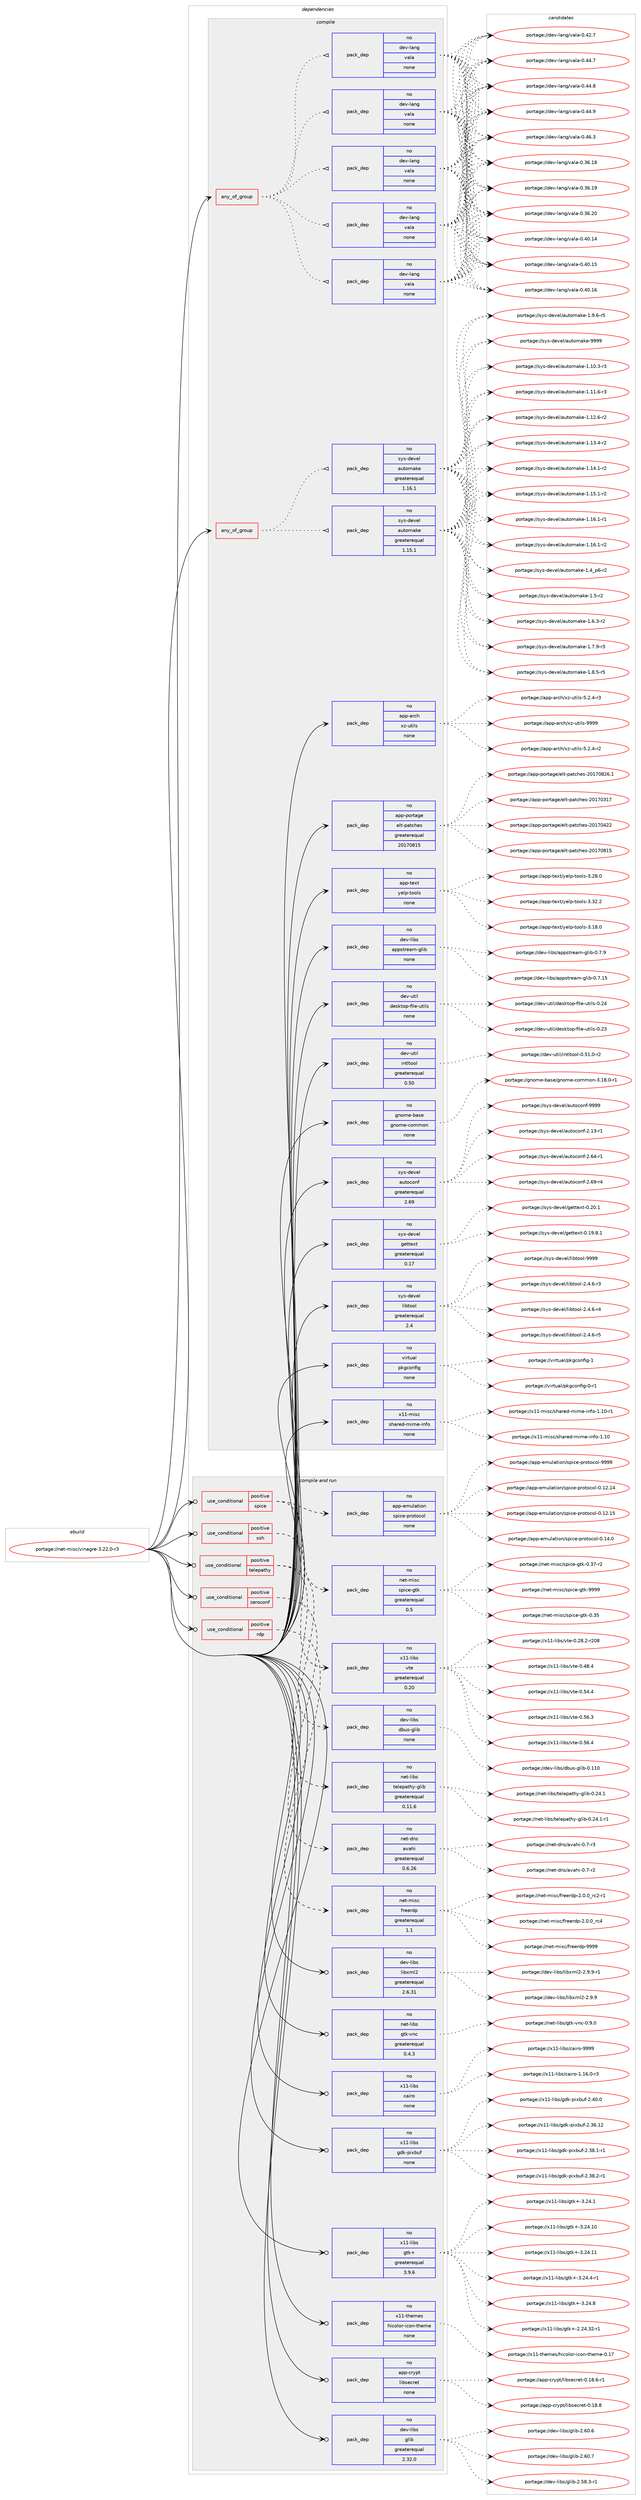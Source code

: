 digraph prolog {

# *************
# Graph options
# *************

newrank=true;
concentrate=true;
compound=true;
graph [rankdir=LR,fontname=Helvetica,fontsize=10,ranksep=1.5];#, ranksep=2.5, nodesep=0.2];
edge  [arrowhead=vee];
node  [fontname=Helvetica,fontsize=10];

# **********
# The ebuild
# **********

subgraph cluster_leftcol {
color=gray;
rank=same;
label=<<i>ebuild</i>>;
id [label="portage://net-misc/vinagre-3.22.0-r3", color=red, width=4, href="../net-misc/vinagre-3.22.0-r3.svg"];
}

# ****************
# The dependencies
# ****************

subgraph cluster_midcol {
color=gray;
label=<<i>dependencies</i>>;
subgraph cluster_compile {
fillcolor="#eeeeee";
style=filled;
label=<<i>compile</i>>;
subgraph any6057 {
dependency370912 [label=<<TABLE BORDER="0" CELLBORDER="1" CELLSPACING="0" CELLPADDING="4"><TR><TD CELLPADDING="10">any_of_group</TD></TR></TABLE>>, shape=none, color=red];subgraph pack271898 {
dependency370913 [label=<<TABLE BORDER="0" CELLBORDER="1" CELLSPACING="0" CELLPADDING="4" WIDTH="220"><TR><TD ROWSPAN="6" CELLPADDING="30">pack_dep</TD></TR><TR><TD WIDTH="110">no</TD></TR><TR><TD>dev-lang</TD></TR><TR><TD>vala</TD></TR><TR><TD>none</TD></TR><TR><TD></TD></TR></TABLE>>, shape=none, color=blue];
}
dependency370912:e -> dependency370913:w [weight=20,style="dotted",arrowhead="oinv"];
subgraph pack271899 {
dependency370914 [label=<<TABLE BORDER="0" CELLBORDER="1" CELLSPACING="0" CELLPADDING="4" WIDTH="220"><TR><TD ROWSPAN="6" CELLPADDING="30">pack_dep</TD></TR><TR><TD WIDTH="110">no</TD></TR><TR><TD>dev-lang</TD></TR><TR><TD>vala</TD></TR><TR><TD>none</TD></TR><TR><TD></TD></TR></TABLE>>, shape=none, color=blue];
}
dependency370912:e -> dependency370914:w [weight=20,style="dotted",arrowhead="oinv"];
subgraph pack271900 {
dependency370915 [label=<<TABLE BORDER="0" CELLBORDER="1" CELLSPACING="0" CELLPADDING="4" WIDTH="220"><TR><TD ROWSPAN="6" CELLPADDING="30">pack_dep</TD></TR><TR><TD WIDTH="110">no</TD></TR><TR><TD>dev-lang</TD></TR><TR><TD>vala</TD></TR><TR><TD>none</TD></TR><TR><TD></TD></TR></TABLE>>, shape=none, color=blue];
}
dependency370912:e -> dependency370915:w [weight=20,style="dotted",arrowhead="oinv"];
subgraph pack271901 {
dependency370916 [label=<<TABLE BORDER="0" CELLBORDER="1" CELLSPACING="0" CELLPADDING="4" WIDTH="220"><TR><TD ROWSPAN="6" CELLPADDING="30">pack_dep</TD></TR><TR><TD WIDTH="110">no</TD></TR><TR><TD>dev-lang</TD></TR><TR><TD>vala</TD></TR><TR><TD>none</TD></TR><TR><TD></TD></TR></TABLE>>, shape=none, color=blue];
}
dependency370912:e -> dependency370916:w [weight=20,style="dotted",arrowhead="oinv"];
subgraph pack271902 {
dependency370917 [label=<<TABLE BORDER="0" CELLBORDER="1" CELLSPACING="0" CELLPADDING="4" WIDTH="220"><TR><TD ROWSPAN="6" CELLPADDING="30">pack_dep</TD></TR><TR><TD WIDTH="110">no</TD></TR><TR><TD>dev-lang</TD></TR><TR><TD>vala</TD></TR><TR><TD>none</TD></TR><TR><TD></TD></TR></TABLE>>, shape=none, color=blue];
}
dependency370912:e -> dependency370917:w [weight=20,style="dotted",arrowhead="oinv"];
}
id:e -> dependency370912:w [weight=20,style="solid",arrowhead="vee"];
subgraph any6058 {
dependency370918 [label=<<TABLE BORDER="0" CELLBORDER="1" CELLSPACING="0" CELLPADDING="4"><TR><TD CELLPADDING="10">any_of_group</TD></TR></TABLE>>, shape=none, color=red];subgraph pack271903 {
dependency370919 [label=<<TABLE BORDER="0" CELLBORDER="1" CELLSPACING="0" CELLPADDING="4" WIDTH="220"><TR><TD ROWSPAN="6" CELLPADDING="30">pack_dep</TD></TR><TR><TD WIDTH="110">no</TD></TR><TR><TD>sys-devel</TD></TR><TR><TD>automake</TD></TR><TR><TD>greaterequal</TD></TR><TR><TD>1.16.1</TD></TR></TABLE>>, shape=none, color=blue];
}
dependency370918:e -> dependency370919:w [weight=20,style="dotted",arrowhead="oinv"];
subgraph pack271904 {
dependency370920 [label=<<TABLE BORDER="0" CELLBORDER="1" CELLSPACING="0" CELLPADDING="4" WIDTH="220"><TR><TD ROWSPAN="6" CELLPADDING="30">pack_dep</TD></TR><TR><TD WIDTH="110">no</TD></TR><TR><TD>sys-devel</TD></TR><TR><TD>automake</TD></TR><TR><TD>greaterequal</TD></TR><TR><TD>1.15.1</TD></TR></TABLE>>, shape=none, color=blue];
}
dependency370918:e -> dependency370920:w [weight=20,style="dotted",arrowhead="oinv"];
}
id:e -> dependency370918:w [weight=20,style="solid",arrowhead="vee"];
subgraph pack271905 {
dependency370921 [label=<<TABLE BORDER="0" CELLBORDER="1" CELLSPACING="0" CELLPADDING="4" WIDTH="220"><TR><TD ROWSPAN="6" CELLPADDING="30">pack_dep</TD></TR><TR><TD WIDTH="110">no</TD></TR><TR><TD>app-arch</TD></TR><TR><TD>xz-utils</TD></TR><TR><TD>none</TD></TR><TR><TD></TD></TR></TABLE>>, shape=none, color=blue];
}
id:e -> dependency370921:w [weight=20,style="solid",arrowhead="vee"];
subgraph pack271906 {
dependency370922 [label=<<TABLE BORDER="0" CELLBORDER="1" CELLSPACING="0" CELLPADDING="4" WIDTH="220"><TR><TD ROWSPAN="6" CELLPADDING="30">pack_dep</TD></TR><TR><TD WIDTH="110">no</TD></TR><TR><TD>app-portage</TD></TR><TR><TD>elt-patches</TD></TR><TR><TD>greaterequal</TD></TR><TR><TD>20170815</TD></TR></TABLE>>, shape=none, color=blue];
}
id:e -> dependency370922:w [weight=20,style="solid",arrowhead="vee"];
subgraph pack271907 {
dependency370923 [label=<<TABLE BORDER="0" CELLBORDER="1" CELLSPACING="0" CELLPADDING="4" WIDTH="220"><TR><TD ROWSPAN="6" CELLPADDING="30">pack_dep</TD></TR><TR><TD WIDTH="110">no</TD></TR><TR><TD>app-text</TD></TR><TR><TD>yelp-tools</TD></TR><TR><TD>none</TD></TR><TR><TD></TD></TR></TABLE>>, shape=none, color=blue];
}
id:e -> dependency370923:w [weight=20,style="solid",arrowhead="vee"];
subgraph pack271908 {
dependency370924 [label=<<TABLE BORDER="0" CELLBORDER="1" CELLSPACING="0" CELLPADDING="4" WIDTH="220"><TR><TD ROWSPAN="6" CELLPADDING="30">pack_dep</TD></TR><TR><TD WIDTH="110">no</TD></TR><TR><TD>dev-libs</TD></TR><TR><TD>appstream-glib</TD></TR><TR><TD>none</TD></TR><TR><TD></TD></TR></TABLE>>, shape=none, color=blue];
}
id:e -> dependency370924:w [weight=20,style="solid",arrowhead="vee"];
subgraph pack271909 {
dependency370925 [label=<<TABLE BORDER="0" CELLBORDER="1" CELLSPACING="0" CELLPADDING="4" WIDTH="220"><TR><TD ROWSPAN="6" CELLPADDING="30">pack_dep</TD></TR><TR><TD WIDTH="110">no</TD></TR><TR><TD>dev-util</TD></TR><TR><TD>desktop-file-utils</TD></TR><TR><TD>none</TD></TR><TR><TD></TD></TR></TABLE>>, shape=none, color=blue];
}
id:e -> dependency370925:w [weight=20,style="solid",arrowhead="vee"];
subgraph pack271910 {
dependency370926 [label=<<TABLE BORDER="0" CELLBORDER="1" CELLSPACING="0" CELLPADDING="4" WIDTH="220"><TR><TD ROWSPAN="6" CELLPADDING="30">pack_dep</TD></TR><TR><TD WIDTH="110">no</TD></TR><TR><TD>dev-util</TD></TR><TR><TD>intltool</TD></TR><TR><TD>greaterequal</TD></TR><TR><TD>0.50</TD></TR></TABLE>>, shape=none, color=blue];
}
id:e -> dependency370926:w [weight=20,style="solid",arrowhead="vee"];
subgraph pack271911 {
dependency370927 [label=<<TABLE BORDER="0" CELLBORDER="1" CELLSPACING="0" CELLPADDING="4" WIDTH="220"><TR><TD ROWSPAN="6" CELLPADDING="30">pack_dep</TD></TR><TR><TD WIDTH="110">no</TD></TR><TR><TD>gnome-base</TD></TR><TR><TD>gnome-common</TD></TR><TR><TD>none</TD></TR><TR><TD></TD></TR></TABLE>>, shape=none, color=blue];
}
id:e -> dependency370927:w [weight=20,style="solid",arrowhead="vee"];
subgraph pack271912 {
dependency370928 [label=<<TABLE BORDER="0" CELLBORDER="1" CELLSPACING="0" CELLPADDING="4" WIDTH="220"><TR><TD ROWSPAN="6" CELLPADDING="30">pack_dep</TD></TR><TR><TD WIDTH="110">no</TD></TR><TR><TD>sys-devel</TD></TR><TR><TD>autoconf</TD></TR><TR><TD>greaterequal</TD></TR><TR><TD>2.69</TD></TR></TABLE>>, shape=none, color=blue];
}
id:e -> dependency370928:w [weight=20,style="solid",arrowhead="vee"];
subgraph pack271913 {
dependency370929 [label=<<TABLE BORDER="0" CELLBORDER="1" CELLSPACING="0" CELLPADDING="4" WIDTH="220"><TR><TD ROWSPAN="6" CELLPADDING="30">pack_dep</TD></TR><TR><TD WIDTH="110">no</TD></TR><TR><TD>sys-devel</TD></TR><TR><TD>gettext</TD></TR><TR><TD>greaterequal</TD></TR><TR><TD>0.17</TD></TR></TABLE>>, shape=none, color=blue];
}
id:e -> dependency370929:w [weight=20,style="solid",arrowhead="vee"];
subgraph pack271914 {
dependency370930 [label=<<TABLE BORDER="0" CELLBORDER="1" CELLSPACING="0" CELLPADDING="4" WIDTH="220"><TR><TD ROWSPAN="6" CELLPADDING="30">pack_dep</TD></TR><TR><TD WIDTH="110">no</TD></TR><TR><TD>sys-devel</TD></TR><TR><TD>libtool</TD></TR><TR><TD>greaterequal</TD></TR><TR><TD>2.4</TD></TR></TABLE>>, shape=none, color=blue];
}
id:e -> dependency370930:w [weight=20,style="solid",arrowhead="vee"];
subgraph pack271915 {
dependency370931 [label=<<TABLE BORDER="0" CELLBORDER="1" CELLSPACING="0" CELLPADDING="4" WIDTH="220"><TR><TD ROWSPAN="6" CELLPADDING="30">pack_dep</TD></TR><TR><TD WIDTH="110">no</TD></TR><TR><TD>virtual</TD></TR><TR><TD>pkgconfig</TD></TR><TR><TD>none</TD></TR><TR><TD></TD></TR></TABLE>>, shape=none, color=blue];
}
id:e -> dependency370931:w [weight=20,style="solid",arrowhead="vee"];
subgraph pack271916 {
dependency370932 [label=<<TABLE BORDER="0" CELLBORDER="1" CELLSPACING="0" CELLPADDING="4" WIDTH="220"><TR><TD ROWSPAN="6" CELLPADDING="30">pack_dep</TD></TR><TR><TD WIDTH="110">no</TD></TR><TR><TD>x11-misc</TD></TR><TR><TD>shared-mime-info</TD></TR><TR><TD>none</TD></TR><TR><TD></TD></TR></TABLE>>, shape=none, color=blue];
}
id:e -> dependency370932:w [weight=20,style="solid",arrowhead="vee"];
}
subgraph cluster_compileandrun {
fillcolor="#eeeeee";
style=filled;
label=<<i>compile and run</i>>;
subgraph cond92768 {
dependency370933 [label=<<TABLE BORDER="0" CELLBORDER="1" CELLSPACING="0" CELLPADDING="4"><TR><TD ROWSPAN="3" CELLPADDING="10">use_conditional</TD></TR><TR><TD>positive</TD></TR><TR><TD>rdp</TD></TR></TABLE>>, shape=none, color=red];
subgraph pack271917 {
dependency370934 [label=<<TABLE BORDER="0" CELLBORDER="1" CELLSPACING="0" CELLPADDING="4" WIDTH="220"><TR><TD ROWSPAN="6" CELLPADDING="30">pack_dep</TD></TR><TR><TD WIDTH="110">no</TD></TR><TR><TD>net-misc</TD></TR><TR><TD>freerdp</TD></TR><TR><TD>greaterequal</TD></TR><TR><TD>1.1</TD></TR></TABLE>>, shape=none, color=blue];
}
dependency370933:e -> dependency370934:w [weight=20,style="dashed",arrowhead="vee"];
}
id:e -> dependency370933:w [weight=20,style="solid",arrowhead="odotvee"];
subgraph cond92769 {
dependency370935 [label=<<TABLE BORDER="0" CELLBORDER="1" CELLSPACING="0" CELLPADDING="4"><TR><TD ROWSPAN="3" CELLPADDING="10">use_conditional</TD></TR><TR><TD>positive</TD></TR><TR><TD>spice</TD></TR></TABLE>>, shape=none, color=red];
subgraph pack271918 {
dependency370936 [label=<<TABLE BORDER="0" CELLBORDER="1" CELLSPACING="0" CELLPADDING="4" WIDTH="220"><TR><TD ROWSPAN="6" CELLPADDING="30">pack_dep</TD></TR><TR><TD WIDTH="110">no</TD></TR><TR><TD>app-emulation</TD></TR><TR><TD>spice-protocol</TD></TR><TR><TD>none</TD></TR><TR><TD></TD></TR></TABLE>>, shape=none, color=blue];
}
dependency370935:e -> dependency370936:w [weight=20,style="dashed",arrowhead="vee"];
subgraph pack271919 {
dependency370937 [label=<<TABLE BORDER="0" CELLBORDER="1" CELLSPACING="0" CELLPADDING="4" WIDTH="220"><TR><TD ROWSPAN="6" CELLPADDING="30">pack_dep</TD></TR><TR><TD WIDTH="110">no</TD></TR><TR><TD>net-misc</TD></TR><TR><TD>spice-gtk</TD></TR><TR><TD>greaterequal</TD></TR><TR><TD>0.5</TD></TR></TABLE>>, shape=none, color=blue];
}
dependency370935:e -> dependency370937:w [weight=20,style="dashed",arrowhead="vee"];
}
id:e -> dependency370935:w [weight=20,style="solid",arrowhead="odotvee"];
subgraph cond92770 {
dependency370938 [label=<<TABLE BORDER="0" CELLBORDER="1" CELLSPACING="0" CELLPADDING="4"><TR><TD ROWSPAN="3" CELLPADDING="10">use_conditional</TD></TR><TR><TD>positive</TD></TR><TR><TD>ssh</TD></TR></TABLE>>, shape=none, color=red];
subgraph pack271920 {
dependency370939 [label=<<TABLE BORDER="0" CELLBORDER="1" CELLSPACING="0" CELLPADDING="4" WIDTH="220"><TR><TD ROWSPAN="6" CELLPADDING="30">pack_dep</TD></TR><TR><TD WIDTH="110">no</TD></TR><TR><TD>x11-libs</TD></TR><TR><TD>vte</TD></TR><TR><TD>greaterequal</TD></TR><TR><TD>0.20</TD></TR></TABLE>>, shape=none, color=blue];
}
dependency370938:e -> dependency370939:w [weight=20,style="dashed",arrowhead="vee"];
}
id:e -> dependency370938:w [weight=20,style="solid",arrowhead="odotvee"];
subgraph cond92771 {
dependency370940 [label=<<TABLE BORDER="0" CELLBORDER="1" CELLSPACING="0" CELLPADDING="4"><TR><TD ROWSPAN="3" CELLPADDING="10">use_conditional</TD></TR><TR><TD>positive</TD></TR><TR><TD>telepathy</TD></TR></TABLE>>, shape=none, color=red];
subgraph pack271921 {
dependency370941 [label=<<TABLE BORDER="0" CELLBORDER="1" CELLSPACING="0" CELLPADDING="4" WIDTH="220"><TR><TD ROWSPAN="6" CELLPADDING="30">pack_dep</TD></TR><TR><TD WIDTH="110">no</TD></TR><TR><TD>dev-libs</TD></TR><TR><TD>dbus-glib</TD></TR><TR><TD>none</TD></TR><TR><TD></TD></TR></TABLE>>, shape=none, color=blue];
}
dependency370940:e -> dependency370941:w [weight=20,style="dashed",arrowhead="vee"];
subgraph pack271922 {
dependency370942 [label=<<TABLE BORDER="0" CELLBORDER="1" CELLSPACING="0" CELLPADDING="4" WIDTH="220"><TR><TD ROWSPAN="6" CELLPADDING="30">pack_dep</TD></TR><TR><TD WIDTH="110">no</TD></TR><TR><TD>net-libs</TD></TR><TR><TD>telepathy-glib</TD></TR><TR><TD>greaterequal</TD></TR><TR><TD>0.11.6</TD></TR></TABLE>>, shape=none, color=blue];
}
dependency370940:e -> dependency370942:w [weight=20,style="dashed",arrowhead="vee"];
}
id:e -> dependency370940:w [weight=20,style="solid",arrowhead="odotvee"];
subgraph cond92772 {
dependency370943 [label=<<TABLE BORDER="0" CELLBORDER="1" CELLSPACING="0" CELLPADDING="4"><TR><TD ROWSPAN="3" CELLPADDING="10">use_conditional</TD></TR><TR><TD>positive</TD></TR><TR><TD>zeroconf</TD></TR></TABLE>>, shape=none, color=red];
subgraph pack271923 {
dependency370944 [label=<<TABLE BORDER="0" CELLBORDER="1" CELLSPACING="0" CELLPADDING="4" WIDTH="220"><TR><TD ROWSPAN="6" CELLPADDING="30">pack_dep</TD></TR><TR><TD WIDTH="110">no</TD></TR><TR><TD>net-dns</TD></TR><TR><TD>avahi</TD></TR><TR><TD>greaterequal</TD></TR><TR><TD>0.6.26</TD></TR></TABLE>>, shape=none, color=blue];
}
dependency370943:e -> dependency370944:w [weight=20,style="dashed",arrowhead="vee"];
}
id:e -> dependency370943:w [weight=20,style="solid",arrowhead="odotvee"];
subgraph pack271924 {
dependency370945 [label=<<TABLE BORDER="0" CELLBORDER="1" CELLSPACING="0" CELLPADDING="4" WIDTH="220"><TR><TD ROWSPAN="6" CELLPADDING="30">pack_dep</TD></TR><TR><TD WIDTH="110">no</TD></TR><TR><TD>app-crypt</TD></TR><TR><TD>libsecret</TD></TR><TR><TD>none</TD></TR><TR><TD></TD></TR></TABLE>>, shape=none, color=blue];
}
id:e -> dependency370945:w [weight=20,style="solid",arrowhead="odotvee"];
subgraph pack271925 {
dependency370946 [label=<<TABLE BORDER="0" CELLBORDER="1" CELLSPACING="0" CELLPADDING="4" WIDTH="220"><TR><TD ROWSPAN="6" CELLPADDING="30">pack_dep</TD></TR><TR><TD WIDTH="110">no</TD></TR><TR><TD>dev-libs</TD></TR><TR><TD>glib</TD></TR><TR><TD>greaterequal</TD></TR><TR><TD>2.32.0</TD></TR></TABLE>>, shape=none, color=blue];
}
id:e -> dependency370946:w [weight=20,style="solid",arrowhead="odotvee"];
subgraph pack271926 {
dependency370947 [label=<<TABLE BORDER="0" CELLBORDER="1" CELLSPACING="0" CELLPADDING="4" WIDTH="220"><TR><TD ROWSPAN="6" CELLPADDING="30">pack_dep</TD></TR><TR><TD WIDTH="110">no</TD></TR><TR><TD>dev-libs</TD></TR><TR><TD>libxml2</TD></TR><TR><TD>greaterequal</TD></TR><TR><TD>2.6.31</TD></TR></TABLE>>, shape=none, color=blue];
}
id:e -> dependency370947:w [weight=20,style="solid",arrowhead="odotvee"];
subgraph pack271927 {
dependency370948 [label=<<TABLE BORDER="0" CELLBORDER="1" CELLSPACING="0" CELLPADDING="4" WIDTH="220"><TR><TD ROWSPAN="6" CELLPADDING="30">pack_dep</TD></TR><TR><TD WIDTH="110">no</TD></TR><TR><TD>net-libs</TD></TR><TR><TD>gtk-vnc</TD></TR><TR><TD>greaterequal</TD></TR><TR><TD>0.4.3</TD></TR></TABLE>>, shape=none, color=blue];
}
id:e -> dependency370948:w [weight=20,style="solid",arrowhead="odotvee"];
subgraph pack271928 {
dependency370949 [label=<<TABLE BORDER="0" CELLBORDER="1" CELLSPACING="0" CELLPADDING="4" WIDTH="220"><TR><TD ROWSPAN="6" CELLPADDING="30">pack_dep</TD></TR><TR><TD WIDTH="110">no</TD></TR><TR><TD>x11-libs</TD></TR><TR><TD>cairo</TD></TR><TR><TD>none</TD></TR><TR><TD></TD></TR></TABLE>>, shape=none, color=blue];
}
id:e -> dependency370949:w [weight=20,style="solid",arrowhead="odotvee"];
subgraph pack271929 {
dependency370950 [label=<<TABLE BORDER="0" CELLBORDER="1" CELLSPACING="0" CELLPADDING="4" WIDTH="220"><TR><TD ROWSPAN="6" CELLPADDING="30">pack_dep</TD></TR><TR><TD WIDTH="110">no</TD></TR><TR><TD>x11-libs</TD></TR><TR><TD>gdk-pixbuf</TD></TR><TR><TD>none</TD></TR><TR><TD></TD></TR></TABLE>>, shape=none, color=blue];
}
id:e -> dependency370950:w [weight=20,style="solid",arrowhead="odotvee"];
subgraph pack271930 {
dependency370951 [label=<<TABLE BORDER="0" CELLBORDER="1" CELLSPACING="0" CELLPADDING="4" WIDTH="220"><TR><TD ROWSPAN="6" CELLPADDING="30">pack_dep</TD></TR><TR><TD WIDTH="110">no</TD></TR><TR><TD>x11-libs</TD></TR><TR><TD>gtk+</TD></TR><TR><TD>greaterequal</TD></TR><TR><TD>3.9.6</TD></TR></TABLE>>, shape=none, color=blue];
}
id:e -> dependency370951:w [weight=20,style="solid",arrowhead="odotvee"];
subgraph pack271931 {
dependency370952 [label=<<TABLE BORDER="0" CELLBORDER="1" CELLSPACING="0" CELLPADDING="4" WIDTH="220"><TR><TD ROWSPAN="6" CELLPADDING="30">pack_dep</TD></TR><TR><TD WIDTH="110">no</TD></TR><TR><TD>x11-themes</TD></TR><TR><TD>hicolor-icon-theme</TD></TR><TR><TD>none</TD></TR><TR><TD></TD></TR></TABLE>>, shape=none, color=blue];
}
id:e -> dependency370952:w [weight=20,style="solid",arrowhead="odotvee"];
}
subgraph cluster_run {
fillcolor="#eeeeee";
style=filled;
label=<<i>run</i>>;
}
}

# **************
# The candidates
# **************

subgraph cluster_choices {
rank=same;
color=gray;
label=<<i>candidates</i>>;

subgraph choice271898 {
color=black;
nodesep=1;
choiceportage10010111845108971101034711897108974548465154464956 [label="portage://dev-lang/vala-0.36.18", color=red, width=4,href="../dev-lang/vala-0.36.18.svg"];
choiceportage10010111845108971101034711897108974548465154464957 [label="portage://dev-lang/vala-0.36.19", color=red, width=4,href="../dev-lang/vala-0.36.19.svg"];
choiceportage10010111845108971101034711897108974548465154465048 [label="portage://dev-lang/vala-0.36.20", color=red, width=4,href="../dev-lang/vala-0.36.20.svg"];
choiceportage10010111845108971101034711897108974548465248464952 [label="portage://dev-lang/vala-0.40.14", color=red, width=4,href="../dev-lang/vala-0.40.14.svg"];
choiceportage10010111845108971101034711897108974548465248464953 [label="portage://dev-lang/vala-0.40.15", color=red, width=4,href="../dev-lang/vala-0.40.15.svg"];
choiceportage10010111845108971101034711897108974548465248464954 [label="portage://dev-lang/vala-0.40.16", color=red, width=4,href="../dev-lang/vala-0.40.16.svg"];
choiceportage100101118451089711010347118971089745484652504655 [label="portage://dev-lang/vala-0.42.7", color=red, width=4,href="../dev-lang/vala-0.42.7.svg"];
choiceportage100101118451089711010347118971089745484652524655 [label="portage://dev-lang/vala-0.44.7", color=red, width=4,href="../dev-lang/vala-0.44.7.svg"];
choiceportage100101118451089711010347118971089745484652524656 [label="portage://dev-lang/vala-0.44.8", color=red, width=4,href="../dev-lang/vala-0.44.8.svg"];
choiceportage100101118451089711010347118971089745484652524657 [label="portage://dev-lang/vala-0.44.9", color=red, width=4,href="../dev-lang/vala-0.44.9.svg"];
choiceportage100101118451089711010347118971089745484652544651 [label="portage://dev-lang/vala-0.46.3", color=red, width=4,href="../dev-lang/vala-0.46.3.svg"];
dependency370913:e -> choiceportage10010111845108971101034711897108974548465154464956:w [style=dotted,weight="100"];
dependency370913:e -> choiceportage10010111845108971101034711897108974548465154464957:w [style=dotted,weight="100"];
dependency370913:e -> choiceportage10010111845108971101034711897108974548465154465048:w [style=dotted,weight="100"];
dependency370913:e -> choiceportage10010111845108971101034711897108974548465248464952:w [style=dotted,weight="100"];
dependency370913:e -> choiceportage10010111845108971101034711897108974548465248464953:w [style=dotted,weight="100"];
dependency370913:e -> choiceportage10010111845108971101034711897108974548465248464954:w [style=dotted,weight="100"];
dependency370913:e -> choiceportage100101118451089711010347118971089745484652504655:w [style=dotted,weight="100"];
dependency370913:e -> choiceportage100101118451089711010347118971089745484652524655:w [style=dotted,weight="100"];
dependency370913:e -> choiceportage100101118451089711010347118971089745484652524656:w [style=dotted,weight="100"];
dependency370913:e -> choiceportage100101118451089711010347118971089745484652524657:w [style=dotted,weight="100"];
dependency370913:e -> choiceportage100101118451089711010347118971089745484652544651:w [style=dotted,weight="100"];
}
subgraph choice271899 {
color=black;
nodesep=1;
choiceportage10010111845108971101034711897108974548465154464956 [label="portage://dev-lang/vala-0.36.18", color=red, width=4,href="../dev-lang/vala-0.36.18.svg"];
choiceportage10010111845108971101034711897108974548465154464957 [label="portage://dev-lang/vala-0.36.19", color=red, width=4,href="../dev-lang/vala-0.36.19.svg"];
choiceportage10010111845108971101034711897108974548465154465048 [label="portage://dev-lang/vala-0.36.20", color=red, width=4,href="../dev-lang/vala-0.36.20.svg"];
choiceportage10010111845108971101034711897108974548465248464952 [label="portage://dev-lang/vala-0.40.14", color=red, width=4,href="../dev-lang/vala-0.40.14.svg"];
choiceportage10010111845108971101034711897108974548465248464953 [label="portage://dev-lang/vala-0.40.15", color=red, width=4,href="../dev-lang/vala-0.40.15.svg"];
choiceportage10010111845108971101034711897108974548465248464954 [label="portage://dev-lang/vala-0.40.16", color=red, width=4,href="../dev-lang/vala-0.40.16.svg"];
choiceportage100101118451089711010347118971089745484652504655 [label="portage://dev-lang/vala-0.42.7", color=red, width=4,href="../dev-lang/vala-0.42.7.svg"];
choiceportage100101118451089711010347118971089745484652524655 [label="portage://dev-lang/vala-0.44.7", color=red, width=4,href="../dev-lang/vala-0.44.7.svg"];
choiceportage100101118451089711010347118971089745484652524656 [label="portage://dev-lang/vala-0.44.8", color=red, width=4,href="../dev-lang/vala-0.44.8.svg"];
choiceportage100101118451089711010347118971089745484652524657 [label="portage://dev-lang/vala-0.44.9", color=red, width=4,href="../dev-lang/vala-0.44.9.svg"];
choiceportage100101118451089711010347118971089745484652544651 [label="portage://dev-lang/vala-0.46.3", color=red, width=4,href="../dev-lang/vala-0.46.3.svg"];
dependency370914:e -> choiceportage10010111845108971101034711897108974548465154464956:w [style=dotted,weight="100"];
dependency370914:e -> choiceportage10010111845108971101034711897108974548465154464957:w [style=dotted,weight="100"];
dependency370914:e -> choiceportage10010111845108971101034711897108974548465154465048:w [style=dotted,weight="100"];
dependency370914:e -> choiceportage10010111845108971101034711897108974548465248464952:w [style=dotted,weight="100"];
dependency370914:e -> choiceportage10010111845108971101034711897108974548465248464953:w [style=dotted,weight="100"];
dependency370914:e -> choiceportage10010111845108971101034711897108974548465248464954:w [style=dotted,weight="100"];
dependency370914:e -> choiceportage100101118451089711010347118971089745484652504655:w [style=dotted,weight="100"];
dependency370914:e -> choiceportage100101118451089711010347118971089745484652524655:w [style=dotted,weight="100"];
dependency370914:e -> choiceportage100101118451089711010347118971089745484652524656:w [style=dotted,weight="100"];
dependency370914:e -> choiceportage100101118451089711010347118971089745484652524657:w [style=dotted,weight="100"];
dependency370914:e -> choiceportage100101118451089711010347118971089745484652544651:w [style=dotted,weight="100"];
}
subgraph choice271900 {
color=black;
nodesep=1;
choiceportage10010111845108971101034711897108974548465154464956 [label="portage://dev-lang/vala-0.36.18", color=red, width=4,href="../dev-lang/vala-0.36.18.svg"];
choiceportage10010111845108971101034711897108974548465154464957 [label="portage://dev-lang/vala-0.36.19", color=red, width=4,href="../dev-lang/vala-0.36.19.svg"];
choiceportage10010111845108971101034711897108974548465154465048 [label="portage://dev-lang/vala-0.36.20", color=red, width=4,href="../dev-lang/vala-0.36.20.svg"];
choiceportage10010111845108971101034711897108974548465248464952 [label="portage://dev-lang/vala-0.40.14", color=red, width=4,href="../dev-lang/vala-0.40.14.svg"];
choiceportage10010111845108971101034711897108974548465248464953 [label="portage://dev-lang/vala-0.40.15", color=red, width=4,href="../dev-lang/vala-0.40.15.svg"];
choiceportage10010111845108971101034711897108974548465248464954 [label="portage://dev-lang/vala-0.40.16", color=red, width=4,href="../dev-lang/vala-0.40.16.svg"];
choiceportage100101118451089711010347118971089745484652504655 [label="portage://dev-lang/vala-0.42.7", color=red, width=4,href="../dev-lang/vala-0.42.7.svg"];
choiceportage100101118451089711010347118971089745484652524655 [label="portage://dev-lang/vala-0.44.7", color=red, width=4,href="../dev-lang/vala-0.44.7.svg"];
choiceportage100101118451089711010347118971089745484652524656 [label="portage://dev-lang/vala-0.44.8", color=red, width=4,href="../dev-lang/vala-0.44.8.svg"];
choiceportage100101118451089711010347118971089745484652524657 [label="portage://dev-lang/vala-0.44.9", color=red, width=4,href="../dev-lang/vala-0.44.9.svg"];
choiceportage100101118451089711010347118971089745484652544651 [label="portage://dev-lang/vala-0.46.3", color=red, width=4,href="../dev-lang/vala-0.46.3.svg"];
dependency370915:e -> choiceportage10010111845108971101034711897108974548465154464956:w [style=dotted,weight="100"];
dependency370915:e -> choiceportage10010111845108971101034711897108974548465154464957:w [style=dotted,weight="100"];
dependency370915:e -> choiceportage10010111845108971101034711897108974548465154465048:w [style=dotted,weight="100"];
dependency370915:e -> choiceportage10010111845108971101034711897108974548465248464952:w [style=dotted,weight="100"];
dependency370915:e -> choiceportage10010111845108971101034711897108974548465248464953:w [style=dotted,weight="100"];
dependency370915:e -> choiceportage10010111845108971101034711897108974548465248464954:w [style=dotted,weight="100"];
dependency370915:e -> choiceportage100101118451089711010347118971089745484652504655:w [style=dotted,weight="100"];
dependency370915:e -> choiceportage100101118451089711010347118971089745484652524655:w [style=dotted,weight="100"];
dependency370915:e -> choiceportage100101118451089711010347118971089745484652524656:w [style=dotted,weight="100"];
dependency370915:e -> choiceportage100101118451089711010347118971089745484652524657:w [style=dotted,weight="100"];
dependency370915:e -> choiceportage100101118451089711010347118971089745484652544651:w [style=dotted,weight="100"];
}
subgraph choice271901 {
color=black;
nodesep=1;
choiceportage10010111845108971101034711897108974548465154464956 [label="portage://dev-lang/vala-0.36.18", color=red, width=4,href="../dev-lang/vala-0.36.18.svg"];
choiceportage10010111845108971101034711897108974548465154464957 [label="portage://dev-lang/vala-0.36.19", color=red, width=4,href="../dev-lang/vala-0.36.19.svg"];
choiceportage10010111845108971101034711897108974548465154465048 [label="portage://dev-lang/vala-0.36.20", color=red, width=4,href="../dev-lang/vala-0.36.20.svg"];
choiceportage10010111845108971101034711897108974548465248464952 [label="portage://dev-lang/vala-0.40.14", color=red, width=4,href="../dev-lang/vala-0.40.14.svg"];
choiceportage10010111845108971101034711897108974548465248464953 [label="portage://dev-lang/vala-0.40.15", color=red, width=4,href="../dev-lang/vala-0.40.15.svg"];
choiceportage10010111845108971101034711897108974548465248464954 [label="portage://dev-lang/vala-0.40.16", color=red, width=4,href="../dev-lang/vala-0.40.16.svg"];
choiceportage100101118451089711010347118971089745484652504655 [label="portage://dev-lang/vala-0.42.7", color=red, width=4,href="../dev-lang/vala-0.42.7.svg"];
choiceportage100101118451089711010347118971089745484652524655 [label="portage://dev-lang/vala-0.44.7", color=red, width=4,href="../dev-lang/vala-0.44.7.svg"];
choiceportage100101118451089711010347118971089745484652524656 [label="portage://dev-lang/vala-0.44.8", color=red, width=4,href="../dev-lang/vala-0.44.8.svg"];
choiceportage100101118451089711010347118971089745484652524657 [label="portage://dev-lang/vala-0.44.9", color=red, width=4,href="../dev-lang/vala-0.44.9.svg"];
choiceportage100101118451089711010347118971089745484652544651 [label="portage://dev-lang/vala-0.46.3", color=red, width=4,href="../dev-lang/vala-0.46.3.svg"];
dependency370916:e -> choiceportage10010111845108971101034711897108974548465154464956:w [style=dotted,weight="100"];
dependency370916:e -> choiceportage10010111845108971101034711897108974548465154464957:w [style=dotted,weight="100"];
dependency370916:e -> choiceportage10010111845108971101034711897108974548465154465048:w [style=dotted,weight="100"];
dependency370916:e -> choiceportage10010111845108971101034711897108974548465248464952:w [style=dotted,weight="100"];
dependency370916:e -> choiceportage10010111845108971101034711897108974548465248464953:w [style=dotted,weight="100"];
dependency370916:e -> choiceportage10010111845108971101034711897108974548465248464954:w [style=dotted,weight="100"];
dependency370916:e -> choiceportage100101118451089711010347118971089745484652504655:w [style=dotted,weight="100"];
dependency370916:e -> choiceportage100101118451089711010347118971089745484652524655:w [style=dotted,weight="100"];
dependency370916:e -> choiceportage100101118451089711010347118971089745484652524656:w [style=dotted,weight="100"];
dependency370916:e -> choiceportage100101118451089711010347118971089745484652524657:w [style=dotted,weight="100"];
dependency370916:e -> choiceportage100101118451089711010347118971089745484652544651:w [style=dotted,weight="100"];
}
subgraph choice271902 {
color=black;
nodesep=1;
choiceportage10010111845108971101034711897108974548465154464956 [label="portage://dev-lang/vala-0.36.18", color=red, width=4,href="../dev-lang/vala-0.36.18.svg"];
choiceportage10010111845108971101034711897108974548465154464957 [label="portage://dev-lang/vala-0.36.19", color=red, width=4,href="../dev-lang/vala-0.36.19.svg"];
choiceportage10010111845108971101034711897108974548465154465048 [label="portage://dev-lang/vala-0.36.20", color=red, width=4,href="../dev-lang/vala-0.36.20.svg"];
choiceportage10010111845108971101034711897108974548465248464952 [label="portage://dev-lang/vala-0.40.14", color=red, width=4,href="../dev-lang/vala-0.40.14.svg"];
choiceportage10010111845108971101034711897108974548465248464953 [label="portage://dev-lang/vala-0.40.15", color=red, width=4,href="../dev-lang/vala-0.40.15.svg"];
choiceportage10010111845108971101034711897108974548465248464954 [label="portage://dev-lang/vala-0.40.16", color=red, width=4,href="../dev-lang/vala-0.40.16.svg"];
choiceportage100101118451089711010347118971089745484652504655 [label="portage://dev-lang/vala-0.42.7", color=red, width=4,href="../dev-lang/vala-0.42.7.svg"];
choiceportage100101118451089711010347118971089745484652524655 [label="portage://dev-lang/vala-0.44.7", color=red, width=4,href="../dev-lang/vala-0.44.7.svg"];
choiceportage100101118451089711010347118971089745484652524656 [label="portage://dev-lang/vala-0.44.8", color=red, width=4,href="../dev-lang/vala-0.44.8.svg"];
choiceportage100101118451089711010347118971089745484652524657 [label="portage://dev-lang/vala-0.44.9", color=red, width=4,href="../dev-lang/vala-0.44.9.svg"];
choiceportage100101118451089711010347118971089745484652544651 [label="portage://dev-lang/vala-0.46.3", color=red, width=4,href="../dev-lang/vala-0.46.3.svg"];
dependency370917:e -> choiceportage10010111845108971101034711897108974548465154464956:w [style=dotted,weight="100"];
dependency370917:e -> choiceportage10010111845108971101034711897108974548465154464957:w [style=dotted,weight="100"];
dependency370917:e -> choiceportage10010111845108971101034711897108974548465154465048:w [style=dotted,weight="100"];
dependency370917:e -> choiceportage10010111845108971101034711897108974548465248464952:w [style=dotted,weight="100"];
dependency370917:e -> choiceportage10010111845108971101034711897108974548465248464953:w [style=dotted,weight="100"];
dependency370917:e -> choiceportage10010111845108971101034711897108974548465248464954:w [style=dotted,weight="100"];
dependency370917:e -> choiceportage100101118451089711010347118971089745484652504655:w [style=dotted,weight="100"];
dependency370917:e -> choiceportage100101118451089711010347118971089745484652524655:w [style=dotted,weight="100"];
dependency370917:e -> choiceportage100101118451089711010347118971089745484652524656:w [style=dotted,weight="100"];
dependency370917:e -> choiceportage100101118451089711010347118971089745484652524657:w [style=dotted,weight="100"];
dependency370917:e -> choiceportage100101118451089711010347118971089745484652544651:w [style=dotted,weight="100"];
}
subgraph choice271903 {
color=black;
nodesep=1;
choiceportage11512111545100101118101108479711711611110997107101454946494846514511451 [label="portage://sys-devel/automake-1.10.3-r3", color=red, width=4,href="../sys-devel/automake-1.10.3-r3.svg"];
choiceportage11512111545100101118101108479711711611110997107101454946494946544511451 [label="portage://sys-devel/automake-1.11.6-r3", color=red, width=4,href="../sys-devel/automake-1.11.6-r3.svg"];
choiceportage11512111545100101118101108479711711611110997107101454946495046544511450 [label="portage://sys-devel/automake-1.12.6-r2", color=red, width=4,href="../sys-devel/automake-1.12.6-r2.svg"];
choiceportage11512111545100101118101108479711711611110997107101454946495146524511450 [label="portage://sys-devel/automake-1.13.4-r2", color=red, width=4,href="../sys-devel/automake-1.13.4-r2.svg"];
choiceportage11512111545100101118101108479711711611110997107101454946495246494511450 [label="portage://sys-devel/automake-1.14.1-r2", color=red, width=4,href="../sys-devel/automake-1.14.1-r2.svg"];
choiceportage11512111545100101118101108479711711611110997107101454946495346494511450 [label="portage://sys-devel/automake-1.15.1-r2", color=red, width=4,href="../sys-devel/automake-1.15.1-r2.svg"];
choiceportage11512111545100101118101108479711711611110997107101454946495446494511449 [label="portage://sys-devel/automake-1.16.1-r1", color=red, width=4,href="../sys-devel/automake-1.16.1-r1.svg"];
choiceportage11512111545100101118101108479711711611110997107101454946495446494511450 [label="portage://sys-devel/automake-1.16.1-r2", color=red, width=4,href="../sys-devel/automake-1.16.1-r2.svg"];
choiceportage115121115451001011181011084797117116111109971071014549465295112544511450 [label="portage://sys-devel/automake-1.4_p6-r2", color=red, width=4,href="../sys-devel/automake-1.4_p6-r2.svg"];
choiceportage11512111545100101118101108479711711611110997107101454946534511450 [label="portage://sys-devel/automake-1.5-r2", color=red, width=4,href="../sys-devel/automake-1.5-r2.svg"];
choiceportage115121115451001011181011084797117116111109971071014549465446514511450 [label="portage://sys-devel/automake-1.6.3-r2", color=red, width=4,href="../sys-devel/automake-1.6.3-r2.svg"];
choiceportage115121115451001011181011084797117116111109971071014549465546574511451 [label="portage://sys-devel/automake-1.7.9-r3", color=red, width=4,href="../sys-devel/automake-1.7.9-r3.svg"];
choiceportage115121115451001011181011084797117116111109971071014549465646534511453 [label="portage://sys-devel/automake-1.8.5-r5", color=red, width=4,href="../sys-devel/automake-1.8.5-r5.svg"];
choiceportage115121115451001011181011084797117116111109971071014549465746544511453 [label="portage://sys-devel/automake-1.9.6-r5", color=red, width=4,href="../sys-devel/automake-1.9.6-r5.svg"];
choiceportage115121115451001011181011084797117116111109971071014557575757 [label="portage://sys-devel/automake-9999", color=red, width=4,href="../sys-devel/automake-9999.svg"];
dependency370919:e -> choiceportage11512111545100101118101108479711711611110997107101454946494846514511451:w [style=dotted,weight="100"];
dependency370919:e -> choiceportage11512111545100101118101108479711711611110997107101454946494946544511451:w [style=dotted,weight="100"];
dependency370919:e -> choiceportage11512111545100101118101108479711711611110997107101454946495046544511450:w [style=dotted,weight="100"];
dependency370919:e -> choiceportage11512111545100101118101108479711711611110997107101454946495146524511450:w [style=dotted,weight="100"];
dependency370919:e -> choiceportage11512111545100101118101108479711711611110997107101454946495246494511450:w [style=dotted,weight="100"];
dependency370919:e -> choiceportage11512111545100101118101108479711711611110997107101454946495346494511450:w [style=dotted,weight="100"];
dependency370919:e -> choiceportage11512111545100101118101108479711711611110997107101454946495446494511449:w [style=dotted,weight="100"];
dependency370919:e -> choiceportage11512111545100101118101108479711711611110997107101454946495446494511450:w [style=dotted,weight="100"];
dependency370919:e -> choiceportage115121115451001011181011084797117116111109971071014549465295112544511450:w [style=dotted,weight="100"];
dependency370919:e -> choiceportage11512111545100101118101108479711711611110997107101454946534511450:w [style=dotted,weight="100"];
dependency370919:e -> choiceportage115121115451001011181011084797117116111109971071014549465446514511450:w [style=dotted,weight="100"];
dependency370919:e -> choiceportage115121115451001011181011084797117116111109971071014549465546574511451:w [style=dotted,weight="100"];
dependency370919:e -> choiceportage115121115451001011181011084797117116111109971071014549465646534511453:w [style=dotted,weight="100"];
dependency370919:e -> choiceportage115121115451001011181011084797117116111109971071014549465746544511453:w [style=dotted,weight="100"];
dependency370919:e -> choiceportage115121115451001011181011084797117116111109971071014557575757:w [style=dotted,weight="100"];
}
subgraph choice271904 {
color=black;
nodesep=1;
choiceportage11512111545100101118101108479711711611110997107101454946494846514511451 [label="portage://sys-devel/automake-1.10.3-r3", color=red, width=4,href="../sys-devel/automake-1.10.3-r3.svg"];
choiceportage11512111545100101118101108479711711611110997107101454946494946544511451 [label="portage://sys-devel/automake-1.11.6-r3", color=red, width=4,href="../sys-devel/automake-1.11.6-r3.svg"];
choiceportage11512111545100101118101108479711711611110997107101454946495046544511450 [label="portage://sys-devel/automake-1.12.6-r2", color=red, width=4,href="../sys-devel/automake-1.12.6-r2.svg"];
choiceportage11512111545100101118101108479711711611110997107101454946495146524511450 [label="portage://sys-devel/automake-1.13.4-r2", color=red, width=4,href="../sys-devel/automake-1.13.4-r2.svg"];
choiceportage11512111545100101118101108479711711611110997107101454946495246494511450 [label="portage://sys-devel/automake-1.14.1-r2", color=red, width=4,href="../sys-devel/automake-1.14.1-r2.svg"];
choiceportage11512111545100101118101108479711711611110997107101454946495346494511450 [label="portage://sys-devel/automake-1.15.1-r2", color=red, width=4,href="../sys-devel/automake-1.15.1-r2.svg"];
choiceportage11512111545100101118101108479711711611110997107101454946495446494511449 [label="portage://sys-devel/automake-1.16.1-r1", color=red, width=4,href="../sys-devel/automake-1.16.1-r1.svg"];
choiceportage11512111545100101118101108479711711611110997107101454946495446494511450 [label="portage://sys-devel/automake-1.16.1-r2", color=red, width=4,href="../sys-devel/automake-1.16.1-r2.svg"];
choiceportage115121115451001011181011084797117116111109971071014549465295112544511450 [label="portage://sys-devel/automake-1.4_p6-r2", color=red, width=4,href="../sys-devel/automake-1.4_p6-r2.svg"];
choiceportage11512111545100101118101108479711711611110997107101454946534511450 [label="portage://sys-devel/automake-1.5-r2", color=red, width=4,href="../sys-devel/automake-1.5-r2.svg"];
choiceportage115121115451001011181011084797117116111109971071014549465446514511450 [label="portage://sys-devel/automake-1.6.3-r2", color=red, width=4,href="../sys-devel/automake-1.6.3-r2.svg"];
choiceportage115121115451001011181011084797117116111109971071014549465546574511451 [label="portage://sys-devel/automake-1.7.9-r3", color=red, width=4,href="../sys-devel/automake-1.7.9-r3.svg"];
choiceportage115121115451001011181011084797117116111109971071014549465646534511453 [label="portage://sys-devel/automake-1.8.5-r5", color=red, width=4,href="../sys-devel/automake-1.8.5-r5.svg"];
choiceportage115121115451001011181011084797117116111109971071014549465746544511453 [label="portage://sys-devel/automake-1.9.6-r5", color=red, width=4,href="../sys-devel/automake-1.9.6-r5.svg"];
choiceportage115121115451001011181011084797117116111109971071014557575757 [label="portage://sys-devel/automake-9999", color=red, width=4,href="../sys-devel/automake-9999.svg"];
dependency370920:e -> choiceportage11512111545100101118101108479711711611110997107101454946494846514511451:w [style=dotted,weight="100"];
dependency370920:e -> choiceportage11512111545100101118101108479711711611110997107101454946494946544511451:w [style=dotted,weight="100"];
dependency370920:e -> choiceportage11512111545100101118101108479711711611110997107101454946495046544511450:w [style=dotted,weight="100"];
dependency370920:e -> choiceportage11512111545100101118101108479711711611110997107101454946495146524511450:w [style=dotted,weight="100"];
dependency370920:e -> choiceportage11512111545100101118101108479711711611110997107101454946495246494511450:w [style=dotted,weight="100"];
dependency370920:e -> choiceportage11512111545100101118101108479711711611110997107101454946495346494511450:w [style=dotted,weight="100"];
dependency370920:e -> choiceportage11512111545100101118101108479711711611110997107101454946495446494511449:w [style=dotted,weight="100"];
dependency370920:e -> choiceportage11512111545100101118101108479711711611110997107101454946495446494511450:w [style=dotted,weight="100"];
dependency370920:e -> choiceportage115121115451001011181011084797117116111109971071014549465295112544511450:w [style=dotted,weight="100"];
dependency370920:e -> choiceportage11512111545100101118101108479711711611110997107101454946534511450:w [style=dotted,weight="100"];
dependency370920:e -> choiceportage115121115451001011181011084797117116111109971071014549465446514511450:w [style=dotted,weight="100"];
dependency370920:e -> choiceportage115121115451001011181011084797117116111109971071014549465546574511451:w [style=dotted,weight="100"];
dependency370920:e -> choiceportage115121115451001011181011084797117116111109971071014549465646534511453:w [style=dotted,weight="100"];
dependency370920:e -> choiceportage115121115451001011181011084797117116111109971071014549465746544511453:w [style=dotted,weight="100"];
dependency370920:e -> choiceportage115121115451001011181011084797117116111109971071014557575757:w [style=dotted,weight="100"];
}
subgraph choice271905 {
color=black;
nodesep=1;
choiceportage9711211245971149910447120122451171161051081154553465046524511450 [label="portage://app-arch/xz-utils-5.2.4-r2", color=red, width=4,href="../app-arch/xz-utils-5.2.4-r2.svg"];
choiceportage9711211245971149910447120122451171161051081154553465046524511451 [label="portage://app-arch/xz-utils-5.2.4-r3", color=red, width=4,href="../app-arch/xz-utils-5.2.4-r3.svg"];
choiceportage9711211245971149910447120122451171161051081154557575757 [label="portage://app-arch/xz-utils-9999", color=red, width=4,href="../app-arch/xz-utils-9999.svg"];
dependency370921:e -> choiceportage9711211245971149910447120122451171161051081154553465046524511450:w [style=dotted,weight="100"];
dependency370921:e -> choiceportage9711211245971149910447120122451171161051081154553465046524511451:w [style=dotted,weight="100"];
dependency370921:e -> choiceportage9711211245971149910447120122451171161051081154557575757:w [style=dotted,weight="100"];
}
subgraph choice271906 {
color=black;
nodesep=1;
choiceportage97112112451121111141169710310147101108116451129711699104101115455048495548514955 [label="portage://app-portage/elt-patches-20170317", color=red, width=4,href="../app-portage/elt-patches-20170317.svg"];
choiceportage97112112451121111141169710310147101108116451129711699104101115455048495548525050 [label="portage://app-portage/elt-patches-20170422", color=red, width=4,href="../app-portage/elt-patches-20170422.svg"];
choiceportage97112112451121111141169710310147101108116451129711699104101115455048495548564953 [label="portage://app-portage/elt-patches-20170815", color=red, width=4,href="../app-portage/elt-patches-20170815.svg"];
choiceportage971121124511211111411697103101471011081164511297116991041011154550484955485650544649 [label="portage://app-portage/elt-patches-20170826.1", color=red, width=4,href="../app-portage/elt-patches-20170826.1.svg"];
dependency370922:e -> choiceportage97112112451121111141169710310147101108116451129711699104101115455048495548514955:w [style=dotted,weight="100"];
dependency370922:e -> choiceportage97112112451121111141169710310147101108116451129711699104101115455048495548525050:w [style=dotted,weight="100"];
dependency370922:e -> choiceportage97112112451121111141169710310147101108116451129711699104101115455048495548564953:w [style=dotted,weight="100"];
dependency370922:e -> choiceportage971121124511211111411697103101471011081164511297116991041011154550484955485650544649:w [style=dotted,weight="100"];
}
subgraph choice271907 {
color=black;
nodesep=1;
choiceportage9711211245116101120116471211011081124511611111110811545514649564648 [label="portage://app-text/yelp-tools-3.18.0", color=red, width=4,href="../app-text/yelp-tools-3.18.0.svg"];
choiceportage9711211245116101120116471211011081124511611111110811545514650564648 [label="portage://app-text/yelp-tools-3.28.0", color=red, width=4,href="../app-text/yelp-tools-3.28.0.svg"];
choiceportage9711211245116101120116471211011081124511611111110811545514651504650 [label="portage://app-text/yelp-tools-3.32.2", color=red, width=4,href="../app-text/yelp-tools-3.32.2.svg"];
dependency370923:e -> choiceportage9711211245116101120116471211011081124511611111110811545514649564648:w [style=dotted,weight="100"];
dependency370923:e -> choiceportage9711211245116101120116471211011081124511611111110811545514650564648:w [style=dotted,weight="100"];
dependency370923:e -> choiceportage9711211245116101120116471211011081124511611111110811545514651504650:w [style=dotted,weight="100"];
}
subgraph choice271908 {
color=black;
nodesep=1;
choiceportage1001011184510810598115479711211211511611410197109451031081059845484655464953 [label="portage://dev-libs/appstream-glib-0.7.15", color=red, width=4,href="../dev-libs/appstream-glib-0.7.15.svg"];
choiceportage10010111845108105981154797112112115116114101971094510310810598454846554657 [label="portage://dev-libs/appstream-glib-0.7.9", color=red, width=4,href="../dev-libs/appstream-glib-0.7.9.svg"];
dependency370924:e -> choiceportage1001011184510810598115479711211211511611410197109451031081059845484655464953:w [style=dotted,weight="100"];
dependency370924:e -> choiceportage10010111845108105981154797112112115116114101971094510310810598454846554657:w [style=dotted,weight="100"];
}
subgraph choice271909 {
color=black;
nodesep=1;
choiceportage100101118451171161051084710010111510711611111245102105108101451171161051081154548465051 [label="portage://dev-util/desktop-file-utils-0.23", color=red, width=4,href="../dev-util/desktop-file-utils-0.23.svg"];
choiceportage100101118451171161051084710010111510711611111245102105108101451171161051081154548465052 [label="portage://dev-util/desktop-file-utils-0.24", color=red, width=4,href="../dev-util/desktop-file-utils-0.24.svg"];
dependency370925:e -> choiceportage100101118451171161051084710010111510711611111245102105108101451171161051081154548465051:w [style=dotted,weight="100"];
dependency370925:e -> choiceportage100101118451171161051084710010111510711611111245102105108101451171161051081154548465052:w [style=dotted,weight="100"];
}
subgraph choice271910 {
color=black;
nodesep=1;
choiceportage1001011184511711610510847105110116108116111111108454846534946484511450 [label="portage://dev-util/intltool-0.51.0-r2", color=red, width=4,href="../dev-util/intltool-0.51.0-r2.svg"];
dependency370926:e -> choiceportage1001011184511711610510847105110116108116111111108454846534946484511450:w [style=dotted,weight="100"];
}
subgraph choice271911 {
color=black;
nodesep=1;
choiceportage103110111109101459897115101471031101111091014599111109109111110455146495646484511449 [label="portage://gnome-base/gnome-common-3.18.0-r1", color=red, width=4,href="../gnome-base/gnome-common-3.18.0-r1.svg"];
dependency370927:e -> choiceportage103110111109101459897115101471031101111091014599111109109111110455146495646484511449:w [style=dotted,weight="100"];
}
subgraph choice271912 {
color=black;
nodesep=1;
choiceportage1151211154510010111810110847971171161119911111010245504649514511449 [label="portage://sys-devel/autoconf-2.13-r1", color=red, width=4,href="../sys-devel/autoconf-2.13-r1.svg"];
choiceportage1151211154510010111810110847971171161119911111010245504654524511449 [label="portage://sys-devel/autoconf-2.64-r1", color=red, width=4,href="../sys-devel/autoconf-2.64-r1.svg"];
choiceportage1151211154510010111810110847971171161119911111010245504654574511452 [label="portage://sys-devel/autoconf-2.69-r4", color=red, width=4,href="../sys-devel/autoconf-2.69-r4.svg"];
choiceportage115121115451001011181011084797117116111991111101024557575757 [label="portage://sys-devel/autoconf-9999", color=red, width=4,href="../sys-devel/autoconf-9999.svg"];
dependency370928:e -> choiceportage1151211154510010111810110847971171161119911111010245504649514511449:w [style=dotted,weight="100"];
dependency370928:e -> choiceportage1151211154510010111810110847971171161119911111010245504654524511449:w [style=dotted,weight="100"];
dependency370928:e -> choiceportage1151211154510010111810110847971171161119911111010245504654574511452:w [style=dotted,weight="100"];
dependency370928:e -> choiceportage115121115451001011181011084797117116111991111101024557575757:w [style=dotted,weight="100"];
}
subgraph choice271913 {
color=black;
nodesep=1;
choiceportage1151211154510010111810110847103101116116101120116454846495746564649 [label="portage://sys-devel/gettext-0.19.8.1", color=red, width=4,href="../sys-devel/gettext-0.19.8.1.svg"];
choiceportage115121115451001011181011084710310111611610112011645484650484649 [label="portage://sys-devel/gettext-0.20.1", color=red, width=4,href="../sys-devel/gettext-0.20.1.svg"];
dependency370929:e -> choiceportage1151211154510010111810110847103101116116101120116454846495746564649:w [style=dotted,weight="100"];
dependency370929:e -> choiceportage115121115451001011181011084710310111611610112011645484650484649:w [style=dotted,weight="100"];
}
subgraph choice271914 {
color=black;
nodesep=1;
choiceportage1151211154510010111810110847108105981161111111084550465246544511451 [label="portage://sys-devel/libtool-2.4.6-r3", color=red, width=4,href="../sys-devel/libtool-2.4.6-r3.svg"];
choiceportage1151211154510010111810110847108105981161111111084550465246544511452 [label="portage://sys-devel/libtool-2.4.6-r4", color=red, width=4,href="../sys-devel/libtool-2.4.6-r4.svg"];
choiceportage1151211154510010111810110847108105981161111111084550465246544511453 [label="portage://sys-devel/libtool-2.4.6-r5", color=red, width=4,href="../sys-devel/libtool-2.4.6-r5.svg"];
choiceportage1151211154510010111810110847108105981161111111084557575757 [label="portage://sys-devel/libtool-9999", color=red, width=4,href="../sys-devel/libtool-9999.svg"];
dependency370930:e -> choiceportage1151211154510010111810110847108105981161111111084550465246544511451:w [style=dotted,weight="100"];
dependency370930:e -> choiceportage1151211154510010111810110847108105981161111111084550465246544511452:w [style=dotted,weight="100"];
dependency370930:e -> choiceportage1151211154510010111810110847108105981161111111084550465246544511453:w [style=dotted,weight="100"];
dependency370930:e -> choiceportage1151211154510010111810110847108105981161111111084557575757:w [style=dotted,weight="100"];
}
subgraph choice271915 {
color=black;
nodesep=1;
choiceportage11810511411611797108471121071039911111010210510345484511449 [label="portage://virtual/pkgconfig-0-r1", color=red, width=4,href="../virtual/pkgconfig-0-r1.svg"];
choiceportage1181051141161179710847112107103991111101021051034549 [label="portage://virtual/pkgconfig-1", color=red, width=4,href="../virtual/pkgconfig-1.svg"];
dependency370931:e -> choiceportage11810511411611797108471121071039911111010210510345484511449:w [style=dotted,weight="100"];
dependency370931:e -> choiceportage1181051141161179710847112107103991111101021051034549:w [style=dotted,weight="100"];
}
subgraph choice271916 {
color=black;
nodesep=1;
choiceportage12049494510910511599471151049711410110045109105109101451051101021114549464948 [label="portage://x11-misc/shared-mime-info-1.10", color=red, width=4,href="../x11-misc/shared-mime-info-1.10.svg"];
choiceportage120494945109105115994711510497114101100451091051091014510511010211145494649484511449 [label="portage://x11-misc/shared-mime-info-1.10-r1", color=red, width=4,href="../x11-misc/shared-mime-info-1.10-r1.svg"];
dependency370932:e -> choiceportage12049494510910511599471151049711410110045109105109101451051101021114549464948:w [style=dotted,weight="100"];
dependency370932:e -> choiceportage120494945109105115994711510497114101100451091051091014510511010211145494649484511449:w [style=dotted,weight="100"];
}
subgraph choice271917 {
color=black;
nodesep=1;
choiceportage1101011164510910511599471021141011011141001124550464846489511499504511449 [label="portage://net-misc/freerdp-2.0.0_rc2-r1", color=red, width=4,href="../net-misc/freerdp-2.0.0_rc2-r1.svg"];
choiceportage110101116451091051159947102114101101114100112455046484648951149952 [label="portage://net-misc/freerdp-2.0.0_rc4", color=red, width=4,href="../net-misc/freerdp-2.0.0_rc4.svg"];
choiceportage1101011164510910511599471021141011011141001124557575757 [label="portage://net-misc/freerdp-9999", color=red, width=4,href="../net-misc/freerdp-9999.svg"];
dependency370934:e -> choiceportage1101011164510910511599471021141011011141001124550464846489511499504511449:w [style=dotted,weight="100"];
dependency370934:e -> choiceportage110101116451091051159947102114101101114100112455046484648951149952:w [style=dotted,weight="100"];
dependency370934:e -> choiceportage1101011164510910511599471021141011011141001124557575757:w [style=dotted,weight="100"];
}
subgraph choice271918 {
color=black;
nodesep=1;
choiceportage971121124510110911710897116105111110471151121059910145112114111116111991111084548464950464952 [label="portage://app-emulation/spice-protocol-0.12.14", color=red, width=4,href="../app-emulation/spice-protocol-0.12.14.svg"];
choiceportage971121124510110911710897116105111110471151121059910145112114111116111991111084548464950464953 [label="portage://app-emulation/spice-protocol-0.12.15", color=red, width=4,href="../app-emulation/spice-protocol-0.12.15.svg"];
choiceportage9711211245101109117108971161051111104711511210599101451121141111161119911110845484649524648 [label="portage://app-emulation/spice-protocol-0.14.0", color=red, width=4,href="../app-emulation/spice-protocol-0.14.0.svg"];
choiceportage971121124510110911710897116105111110471151121059910145112114111116111991111084557575757 [label="portage://app-emulation/spice-protocol-9999", color=red, width=4,href="../app-emulation/spice-protocol-9999.svg"];
dependency370936:e -> choiceportage971121124510110911710897116105111110471151121059910145112114111116111991111084548464950464952:w [style=dotted,weight="100"];
dependency370936:e -> choiceportage971121124510110911710897116105111110471151121059910145112114111116111991111084548464950464953:w [style=dotted,weight="100"];
dependency370936:e -> choiceportage9711211245101109117108971161051111104711511210599101451121141111161119911110845484649524648:w [style=dotted,weight="100"];
dependency370936:e -> choiceportage971121124510110911710897116105111110471151121059910145112114111116111991111084557575757:w [style=dotted,weight="100"];
}
subgraph choice271919 {
color=black;
nodesep=1;
choiceportage11010111645109105115994711511210599101451031161074548465153 [label="portage://net-misc/spice-gtk-0.35", color=red, width=4,href="../net-misc/spice-gtk-0.35.svg"];
choiceportage110101116451091051159947115112105991014510311610745484651554511450 [label="portage://net-misc/spice-gtk-0.37-r2", color=red, width=4,href="../net-misc/spice-gtk-0.37-r2.svg"];
choiceportage11010111645109105115994711511210599101451031161074557575757 [label="portage://net-misc/spice-gtk-9999", color=red, width=4,href="../net-misc/spice-gtk-9999.svg"];
dependency370937:e -> choiceportage11010111645109105115994711511210599101451031161074548465153:w [style=dotted,weight="100"];
dependency370937:e -> choiceportage110101116451091051159947115112105991014510311610745484651554511450:w [style=dotted,weight="100"];
dependency370937:e -> choiceportage11010111645109105115994711511210599101451031161074557575757:w [style=dotted,weight="100"];
}
subgraph choice271920 {
color=black;
nodesep=1;
choiceportage12049494510810598115471181161014548465056465045114504856 [label="portage://x11-libs/vte-0.28.2-r208", color=red, width=4,href="../x11-libs/vte-0.28.2-r208.svg"];
choiceportage120494945108105981154711811610145484652564652 [label="portage://x11-libs/vte-0.48.4", color=red, width=4,href="../x11-libs/vte-0.48.4.svg"];
choiceportage120494945108105981154711811610145484653524652 [label="portage://x11-libs/vte-0.54.4", color=red, width=4,href="../x11-libs/vte-0.54.4.svg"];
choiceportage120494945108105981154711811610145484653544651 [label="portage://x11-libs/vte-0.56.3", color=red, width=4,href="../x11-libs/vte-0.56.3.svg"];
choiceportage120494945108105981154711811610145484653544652 [label="portage://x11-libs/vte-0.56.4", color=red, width=4,href="../x11-libs/vte-0.56.4.svg"];
dependency370939:e -> choiceportage12049494510810598115471181161014548465056465045114504856:w [style=dotted,weight="100"];
dependency370939:e -> choiceportage120494945108105981154711811610145484652564652:w [style=dotted,weight="100"];
dependency370939:e -> choiceportage120494945108105981154711811610145484653524652:w [style=dotted,weight="100"];
dependency370939:e -> choiceportage120494945108105981154711811610145484653544651:w [style=dotted,weight="100"];
dependency370939:e -> choiceportage120494945108105981154711811610145484653544652:w [style=dotted,weight="100"];
}
subgraph choice271921 {
color=black;
nodesep=1;
choiceportage100101118451081059811547100981171154510310810598454846494948 [label="portage://dev-libs/dbus-glib-0.110", color=red, width=4,href="../dev-libs/dbus-glib-0.110.svg"];
dependency370941:e -> choiceportage100101118451081059811547100981171154510310810598454846494948:w [style=dotted,weight="100"];
}
subgraph choice271922 {
color=black;
nodesep=1;
choiceportage11010111645108105981154711610110810111297116104121451031081059845484650524649 [label="portage://net-libs/telepathy-glib-0.24.1", color=red, width=4,href="../net-libs/telepathy-glib-0.24.1.svg"];
choiceportage110101116451081059811547116101108101112971161041214510310810598454846505246494511449 [label="portage://net-libs/telepathy-glib-0.24.1-r1", color=red, width=4,href="../net-libs/telepathy-glib-0.24.1-r1.svg"];
dependency370942:e -> choiceportage11010111645108105981154711610110810111297116104121451031081059845484650524649:w [style=dotted,weight="100"];
dependency370942:e -> choiceportage110101116451081059811547116101108101112971161041214510310810598454846505246494511449:w [style=dotted,weight="100"];
}
subgraph choice271923 {
color=black;
nodesep=1;
choiceportage11010111645100110115479711897104105454846554511450 [label="portage://net-dns/avahi-0.7-r2", color=red, width=4,href="../net-dns/avahi-0.7-r2.svg"];
choiceportage11010111645100110115479711897104105454846554511451 [label="portage://net-dns/avahi-0.7-r3", color=red, width=4,href="../net-dns/avahi-0.7-r3.svg"];
dependency370944:e -> choiceportage11010111645100110115479711897104105454846554511450:w [style=dotted,weight="100"];
dependency370944:e -> choiceportage11010111645100110115479711897104105454846554511451:w [style=dotted,weight="100"];
}
subgraph choice271924 {
color=black;
nodesep=1;
choiceportage971121124599114121112116471081059811510199114101116454846495646544511449 [label="portage://app-crypt/libsecret-0.18.6-r1", color=red, width=4,href="../app-crypt/libsecret-0.18.6-r1.svg"];
choiceportage97112112459911412111211647108105981151019911410111645484649564656 [label="portage://app-crypt/libsecret-0.18.8", color=red, width=4,href="../app-crypt/libsecret-0.18.8.svg"];
dependency370945:e -> choiceportage971121124599114121112116471081059811510199114101116454846495646544511449:w [style=dotted,weight="100"];
dependency370945:e -> choiceportage97112112459911412111211647108105981151019911410111645484649564656:w [style=dotted,weight="100"];
}
subgraph choice271925 {
color=black;
nodesep=1;
choiceportage10010111845108105981154710310810598455046535646514511449 [label="portage://dev-libs/glib-2.58.3-r1", color=red, width=4,href="../dev-libs/glib-2.58.3-r1.svg"];
choiceportage1001011184510810598115471031081059845504654484654 [label="portage://dev-libs/glib-2.60.6", color=red, width=4,href="../dev-libs/glib-2.60.6.svg"];
choiceportage1001011184510810598115471031081059845504654484655 [label="portage://dev-libs/glib-2.60.7", color=red, width=4,href="../dev-libs/glib-2.60.7.svg"];
dependency370946:e -> choiceportage10010111845108105981154710310810598455046535646514511449:w [style=dotted,weight="100"];
dependency370946:e -> choiceportage1001011184510810598115471031081059845504654484654:w [style=dotted,weight="100"];
dependency370946:e -> choiceportage1001011184510810598115471031081059845504654484655:w [style=dotted,weight="100"];
}
subgraph choice271926 {
color=black;
nodesep=1;
choiceportage1001011184510810598115471081059812010910850455046574657 [label="portage://dev-libs/libxml2-2.9.9", color=red, width=4,href="../dev-libs/libxml2-2.9.9.svg"];
choiceportage10010111845108105981154710810598120109108504550465746574511449 [label="portage://dev-libs/libxml2-2.9.9-r1", color=red, width=4,href="../dev-libs/libxml2-2.9.9-r1.svg"];
dependency370947:e -> choiceportage1001011184510810598115471081059812010910850455046574657:w [style=dotted,weight="100"];
dependency370947:e -> choiceportage10010111845108105981154710810598120109108504550465746574511449:w [style=dotted,weight="100"];
}
subgraph choice271927 {
color=black;
nodesep=1;
choiceportage1101011164510810598115471031161074511811099454846574648 [label="portage://net-libs/gtk-vnc-0.9.0", color=red, width=4,href="../net-libs/gtk-vnc-0.9.0.svg"];
dependency370948:e -> choiceportage1101011164510810598115471031161074511811099454846574648:w [style=dotted,weight="100"];
}
subgraph choice271928 {
color=black;
nodesep=1;
choiceportage12049494510810598115479997105114111454946495446484511451 [label="portage://x11-libs/cairo-1.16.0-r3", color=red, width=4,href="../x11-libs/cairo-1.16.0-r3.svg"];
choiceportage120494945108105981154799971051141114557575757 [label="portage://x11-libs/cairo-9999", color=red, width=4,href="../x11-libs/cairo-9999.svg"];
dependency370949:e -> choiceportage12049494510810598115479997105114111454946495446484511451:w [style=dotted,weight="100"];
dependency370949:e -> choiceportage120494945108105981154799971051141114557575757:w [style=dotted,weight="100"];
}
subgraph choice271929 {
color=black;
nodesep=1;
choiceportage120494945108105981154710310010745112105120981171024550465154464950 [label="portage://x11-libs/gdk-pixbuf-2.36.12", color=red, width=4,href="../x11-libs/gdk-pixbuf-2.36.12.svg"];
choiceportage12049494510810598115471031001074511210512098117102455046515646494511449 [label="portage://x11-libs/gdk-pixbuf-2.38.1-r1", color=red, width=4,href="../x11-libs/gdk-pixbuf-2.38.1-r1.svg"];
choiceportage12049494510810598115471031001074511210512098117102455046515646504511449 [label="portage://x11-libs/gdk-pixbuf-2.38.2-r1", color=red, width=4,href="../x11-libs/gdk-pixbuf-2.38.2-r1.svg"];
choiceportage1204949451081059811547103100107451121051209811710245504652484648 [label="portage://x11-libs/gdk-pixbuf-2.40.0", color=red, width=4,href="../x11-libs/gdk-pixbuf-2.40.0.svg"];
dependency370950:e -> choiceportage120494945108105981154710310010745112105120981171024550465154464950:w [style=dotted,weight="100"];
dependency370950:e -> choiceportage12049494510810598115471031001074511210512098117102455046515646494511449:w [style=dotted,weight="100"];
dependency370950:e -> choiceportage12049494510810598115471031001074511210512098117102455046515646504511449:w [style=dotted,weight="100"];
dependency370950:e -> choiceportage1204949451081059811547103100107451121051209811710245504652484648:w [style=dotted,weight="100"];
}
subgraph choice271930 {
color=black;
nodesep=1;
choiceportage12049494510810598115471031161074345504650524651504511449 [label="portage://x11-libs/gtk+-2.24.32-r1", color=red, width=4,href="../x11-libs/gtk+-2.24.32-r1.svg"];
choiceportage12049494510810598115471031161074345514650524649 [label="portage://x11-libs/gtk+-3.24.1", color=red, width=4,href="../x11-libs/gtk+-3.24.1.svg"];
choiceportage1204949451081059811547103116107434551465052464948 [label="portage://x11-libs/gtk+-3.24.10", color=red, width=4,href="../x11-libs/gtk+-3.24.10.svg"];
choiceportage1204949451081059811547103116107434551465052464949 [label="portage://x11-libs/gtk+-3.24.11", color=red, width=4,href="../x11-libs/gtk+-3.24.11.svg"];
choiceportage120494945108105981154710311610743455146505246524511449 [label="portage://x11-libs/gtk+-3.24.4-r1", color=red, width=4,href="../x11-libs/gtk+-3.24.4-r1.svg"];
choiceportage12049494510810598115471031161074345514650524656 [label="portage://x11-libs/gtk+-3.24.8", color=red, width=4,href="../x11-libs/gtk+-3.24.8.svg"];
dependency370951:e -> choiceportage12049494510810598115471031161074345504650524651504511449:w [style=dotted,weight="100"];
dependency370951:e -> choiceportage12049494510810598115471031161074345514650524649:w [style=dotted,weight="100"];
dependency370951:e -> choiceportage1204949451081059811547103116107434551465052464948:w [style=dotted,weight="100"];
dependency370951:e -> choiceportage1204949451081059811547103116107434551465052464949:w [style=dotted,weight="100"];
dependency370951:e -> choiceportage120494945108105981154710311610743455146505246524511449:w [style=dotted,weight="100"];
dependency370951:e -> choiceportage12049494510810598115471031161074345514650524656:w [style=dotted,weight="100"];
}
subgraph choice271931 {
color=black;
nodesep=1;
choiceportage12049494511610410110910111547104105991111081111144510599111110451161041011091014548464955 [label="portage://x11-themes/hicolor-icon-theme-0.17", color=red, width=4,href="../x11-themes/hicolor-icon-theme-0.17.svg"];
dependency370952:e -> choiceportage12049494511610410110910111547104105991111081111144510599111110451161041011091014548464955:w [style=dotted,weight="100"];
}
}

}
